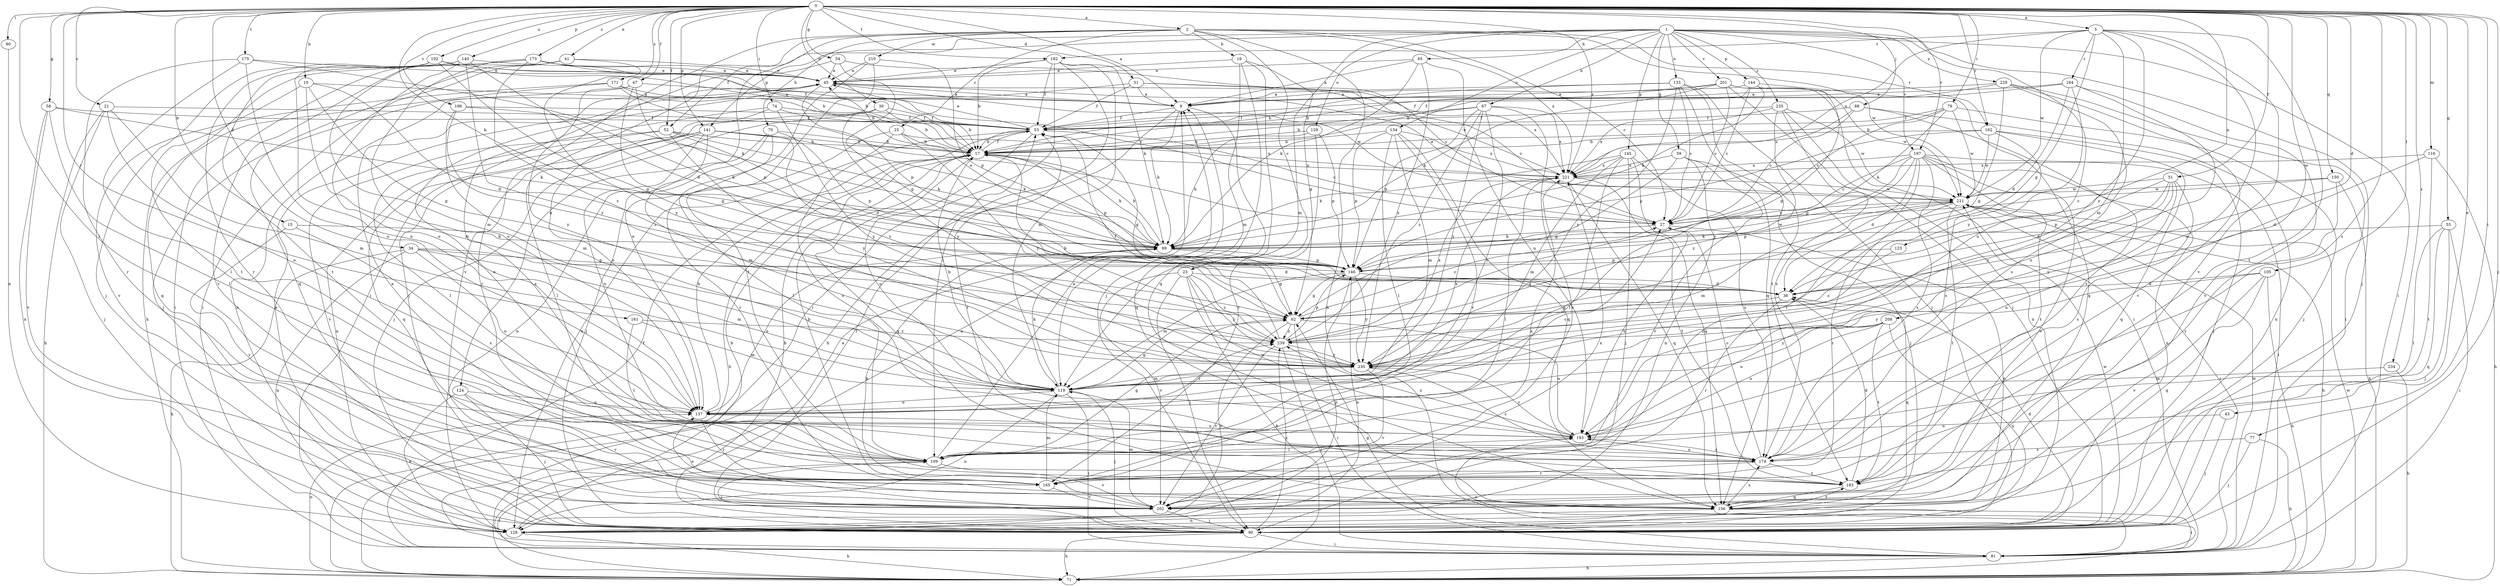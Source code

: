 strict digraph  {
0;
1;
2;
5;
9;
10;
15;
16;
17;
21;
23;
25;
27;
30;
31;
34;
36;
41;
43;
45;
47;
51;
52;
53;
54;
55;
58;
59;
62;
65;
67;
70;
71;
74;
77;
79;
80;
81;
88;
90;
99;
105;
109;
116;
119;
123;
124;
128;
129;
133;
134;
137;
140;
141;
144;
145;
146;
150;
156;
161;
162;
164;
165;
171;
173;
174;
175;
182;
183;
192;
193;
196;
197;
201;
202;
208;
210;
211;
221;
228;
230;
234;
235;
239;
0 -> 2  [label=a];
0 -> 5  [label=a];
0 -> 9  [label=a];
0 -> 10  [label=b];
0 -> 15  [label=b];
0 -> 21  [label=c];
0 -> 30  [label=d];
0 -> 31  [label=d];
0 -> 34  [label=d];
0 -> 36  [label=d];
0 -> 41  [label=e];
0 -> 43  [label=e];
0 -> 47  [label=f];
0 -> 51  [label=f];
0 -> 52  [label=f];
0 -> 54  [label=g];
0 -> 55  [label=g];
0 -> 58  [label=g];
0 -> 74  [label=i];
0 -> 77  [label=i];
0 -> 79  [label=i];
0 -> 80  [label=i];
0 -> 88  [label=j];
0 -> 90  [label=j];
0 -> 99  [label=k];
0 -> 105  [label=l];
0 -> 109  [label=l];
0 -> 116  [label=m];
0 -> 123  [label=n];
0 -> 140  [label=p];
0 -> 141  [label=p];
0 -> 150  [label=q];
0 -> 161  [label=r];
0 -> 162  [label=r];
0 -> 171  [label=s];
0 -> 173  [label=s];
0 -> 174  [label=s];
0 -> 175  [label=t];
0 -> 182  [label=t];
0 -> 192  [label=u];
0 -> 196  [label=v];
0 -> 197  [label=v];
0 -> 208  [label=w];
0 -> 221  [label=x];
0 -> 234  [label=z];
1 -> 52  [label=f];
1 -> 59  [label=g];
1 -> 65  [label=h];
1 -> 67  [label=h];
1 -> 81  [label=i];
1 -> 90  [label=j];
1 -> 119  [label=m];
1 -> 129  [label=o];
1 -> 133  [label=o];
1 -> 134  [label=o];
1 -> 141  [label=p];
1 -> 144  [label=p];
1 -> 145  [label=p];
1 -> 193  [label=u];
1 -> 197  [label=v];
1 -> 201  [label=v];
1 -> 228  [label=y];
1 -> 235  [label=z];
2 -> 16  [label=b];
2 -> 23  [label=c];
2 -> 25  [label=c];
2 -> 27  [label=c];
2 -> 70  [label=h];
2 -> 71  [label=h];
2 -> 81  [label=i];
2 -> 124  [label=n];
2 -> 162  [label=r];
2 -> 202  [label=v];
2 -> 210  [label=w];
2 -> 211  [label=w];
2 -> 221  [label=x];
5 -> 62  [label=g];
5 -> 119  [label=m];
5 -> 164  [label=r];
5 -> 182  [label=t];
5 -> 183  [label=t];
5 -> 193  [label=u];
5 -> 202  [label=v];
5 -> 211  [label=w];
5 -> 221  [label=x];
5 -> 230  [label=y];
9 -> 53  [label=f];
9 -> 71  [label=h];
9 -> 99  [label=k];
9 -> 156  [label=q];
10 -> 9  [label=a];
10 -> 36  [label=d];
10 -> 62  [label=g];
10 -> 109  [label=l];
10 -> 119  [label=m];
15 -> 99  [label=k];
15 -> 165  [label=r];
15 -> 174  [label=s];
16 -> 45  [label=e];
16 -> 62  [label=g];
16 -> 90  [label=j];
16 -> 119  [label=m];
16 -> 156  [label=q];
17 -> 53  [label=f];
17 -> 71  [label=h];
17 -> 99  [label=k];
17 -> 146  [label=p];
17 -> 156  [label=q];
17 -> 221  [label=x];
21 -> 53  [label=f];
21 -> 71  [label=h];
21 -> 90  [label=j];
21 -> 119  [label=m];
21 -> 137  [label=o];
23 -> 36  [label=d];
23 -> 71  [label=h];
23 -> 90  [label=j];
23 -> 193  [label=u];
23 -> 202  [label=v];
23 -> 230  [label=y];
23 -> 239  [label=z];
25 -> 17  [label=b];
25 -> 165  [label=r];
25 -> 174  [label=s];
25 -> 221  [label=x];
25 -> 230  [label=y];
27 -> 99  [label=k];
27 -> 128  [label=n];
27 -> 193  [label=u];
30 -> 17  [label=b];
30 -> 53  [label=f];
30 -> 90  [label=j];
30 -> 230  [label=y];
31 -> 9  [label=a];
31 -> 27  [label=c];
31 -> 53  [label=f];
31 -> 165  [label=r];
31 -> 221  [label=x];
34 -> 36  [label=d];
34 -> 71  [label=h];
34 -> 119  [label=m];
34 -> 128  [label=n];
34 -> 137  [label=o];
34 -> 146  [label=p];
36 -> 62  [label=g];
36 -> 156  [label=q];
36 -> 165  [label=r];
41 -> 45  [label=e];
41 -> 81  [label=i];
41 -> 156  [label=q];
41 -> 202  [label=v];
41 -> 230  [label=y];
43 -> 90  [label=j];
43 -> 193  [label=u];
45 -> 9  [label=a];
45 -> 128  [label=n];
45 -> 146  [label=p];
45 -> 211  [label=w];
47 -> 9  [label=a];
47 -> 62  [label=g];
47 -> 90  [label=j];
47 -> 146  [label=p];
47 -> 230  [label=y];
51 -> 36  [label=d];
51 -> 146  [label=p];
51 -> 174  [label=s];
51 -> 193  [label=u];
51 -> 211  [label=w];
51 -> 230  [label=y];
51 -> 239  [label=z];
52 -> 17  [label=b];
52 -> 36  [label=d];
52 -> 99  [label=k];
52 -> 109  [label=l];
52 -> 202  [label=v];
52 -> 230  [label=y];
53 -> 17  [label=b];
53 -> 27  [label=c];
53 -> 45  [label=e];
53 -> 62  [label=g];
53 -> 128  [label=n];
53 -> 193  [label=u];
54 -> 27  [label=c];
54 -> 45  [label=e];
54 -> 62  [label=g];
54 -> 90  [label=j];
55 -> 81  [label=i];
55 -> 90  [label=j];
55 -> 99  [label=k];
55 -> 109  [label=l];
55 -> 156  [label=q];
58 -> 53  [label=f];
58 -> 99  [label=k];
58 -> 109  [label=l];
58 -> 128  [label=n];
58 -> 202  [label=v];
59 -> 62  [label=g];
59 -> 90  [label=j];
59 -> 128  [label=n];
59 -> 202  [label=v];
59 -> 221  [label=x];
62 -> 27  [label=c];
62 -> 81  [label=i];
62 -> 128  [label=n];
62 -> 193  [label=u];
62 -> 239  [label=z];
65 -> 9  [label=a];
65 -> 45  [label=e];
65 -> 99  [label=k];
65 -> 193  [label=u];
65 -> 230  [label=y];
67 -> 17  [label=b];
67 -> 53  [label=f];
67 -> 137  [label=o];
67 -> 146  [label=p];
67 -> 202  [label=v];
67 -> 221  [label=x];
67 -> 230  [label=y];
67 -> 239  [label=z];
70 -> 17  [label=b];
70 -> 90  [label=j];
70 -> 109  [label=l];
70 -> 128  [label=n];
70 -> 146  [label=p];
71 -> 9  [label=a];
71 -> 109  [label=l];
71 -> 137  [label=o];
71 -> 211  [label=w];
74 -> 17  [label=b];
74 -> 53  [label=f];
74 -> 137  [label=o];
74 -> 174  [label=s];
74 -> 230  [label=y];
77 -> 71  [label=h];
77 -> 90  [label=j];
77 -> 174  [label=s];
79 -> 17  [label=b];
79 -> 27  [label=c];
79 -> 53  [label=f];
79 -> 90  [label=j];
79 -> 99  [label=k];
79 -> 211  [label=w];
80 -> 128  [label=n];
81 -> 9  [label=a];
81 -> 53  [label=f];
81 -> 62  [label=g];
81 -> 71  [label=h];
81 -> 193  [label=u];
81 -> 211  [label=w];
88 -> 27  [label=c];
88 -> 53  [label=f];
88 -> 128  [label=n];
88 -> 174  [label=s];
88 -> 221  [label=x];
90 -> 17  [label=b];
90 -> 36  [label=d];
90 -> 45  [label=e];
90 -> 53  [label=f];
90 -> 71  [label=h];
90 -> 81  [label=i];
90 -> 211  [label=w];
90 -> 239  [label=z];
99 -> 17  [label=b];
99 -> 45  [label=e];
99 -> 62  [label=g];
99 -> 137  [label=o];
99 -> 146  [label=p];
99 -> 211  [label=w];
105 -> 36  [label=d];
105 -> 71  [label=h];
105 -> 156  [label=q];
105 -> 202  [label=v];
105 -> 230  [label=y];
109 -> 9  [label=a];
109 -> 62  [label=g];
109 -> 90  [label=j];
109 -> 202  [label=v];
116 -> 36  [label=d];
116 -> 71  [label=h];
116 -> 183  [label=t];
116 -> 221  [label=x];
119 -> 17  [label=b];
119 -> 62  [label=g];
119 -> 81  [label=i];
119 -> 90  [label=j];
119 -> 99  [label=k];
119 -> 128  [label=n];
119 -> 137  [label=o];
119 -> 221  [label=x];
123 -> 146  [label=p];
123 -> 239  [label=z];
124 -> 90  [label=j];
124 -> 128  [label=n];
124 -> 137  [label=o];
124 -> 202  [label=v];
128 -> 17  [label=b];
128 -> 71  [label=h];
128 -> 146  [label=p];
129 -> 17  [label=b];
129 -> 99  [label=k];
129 -> 146  [label=p];
129 -> 165  [label=r];
133 -> 9  [label=a];
133 -> 17  [label=b];
133 -> 27  [label=c];
133 -> 90  [label=j];
133 -> 156  [label=q];
133 -> 183  [label=t];
133 -> 230  [label=y];
134 -> 17  [label=b];
134 -> 109  [label=l];
134 -> 119  [label=m];
134 -> 146  [label=p];
134 -> 156  [label=q];
134 -> 165  [label=r];
134 -> 221  [label=x];
137 -> 17  [label=b];
137 -> 27  [label=c];
137 -> 165  [label=r];
137 -> 193  [label=u];
137 -> 239  [label=z];
140 -> 36  [label=d];
140 -> 45  [label=e];
140 -> 137  [label=o];
140 -> 165  [label=r];
140 -> 183  [label=t];
140 -> 230  [label=y];
141 -> 17  [label=b];
141 -> 99  [label=k];
141 -> 109  [label=l];
141 -> 119  [label=m];
141 -> 128  [label=n];
141 -> 156  [label=q];
141 -> 193  [label=u];
141 -> 239  [label=z];
144 -> 9  [label=a];
144 -> 27  [label=c];
144 -> 53  [label=f];
144 -> 62  [label=g];
144 -> 99  [label=k];
144 -> 156  [label=q];
145 -> 90  [label=j];
145 -> 99  [label=k];
145 -> 109  [label=l];
145 -> 119  [label=m];
145 -> 156  [label=q];
145 -> 174  [label=s];
145 -> 221  [label=x];
146 -> 36  [label=d];
146 -> 62  [label=g];
146 -> 119  [label=m];
146 -> 128  [label=n];
146 -> 230  [label=y];
150 -> 27  [label=c];
150 -> 71  [label=h];
150 -> 165  [label=r];
150 -> 211  [label=w];
156 -> 81  [label=i];
156 -> 128  [label=n];
156 -> 174  [label=s];
156 -> 183  [label=t];
161 -> 109  [label=l];
161 -> 119  [label=m];
161 -> 239  [label=z];
162 -> 17  [label=b];
162 -> 90  [label=j];
162 -> 146  [label=p];
162 -> 156  [label=q];
162 -> 174  [label=s];
162 -> 211  [label=w];
164 -> 9  [label=a];
164 -> 17  [label=b];
164 -> 36  [label=d];
164 -> 193  [label=u];
164 -> 202  [label=v];
164 -> 230  [label=y];
165 -> 17  [label=b];
165 -> 45  [label=e];
165 -> 119  [label=m];
165 -> 202  [label=v];
165 -> 221  [label=x];
171 -> 9  [label=a];
171 -> 17  [label=b];
171 -> 27  [label=c];
171 -> 156  [label=q];
171 -> 202  [label=v];
173 -> 17  [label=b];
173 -> 27  [label=c];
173 -> 45  [label=e];
173 -> 71  [label=h];
173 -> 81  [label=i];
173 -> 137  [label=o];
173 -> 239  [label=z];
174 -> 27  [label=c];
174 -> 45  [label=e];
174 -> 165  [label=r];
174 -> 183  [label=t];
174 -> 193  [label=u];
175 -> 45  [label=e];
175 -> 99  [label=k];
175 -> 137  [label=o];
175 -> 165  [label=r];
175 -> 183  [label=t];
182 -> 17  [label=b];
182 -> 45  [label=e];
182 -> 53  [label=f];
182 -> 81  [label=i];
182 -> 99  [label=k];
182 -> 109  [label=l];
182 -> 119  [label=m];
183 -> 36  [label=d];
183 -> 53  [label=f];
183 -> 156  [label=q];
192 -> 17  [label=b];
192 -> 45  [label=e];
192 -> 53  [label=f];
192 -> 62  [label=g];
192 -> 90  [label=j];
192 -> 119  [label=m];
192 -> 137  [label=o];
193 -> 109  [label=l];
193 -> 174  [label=s];
193 -> 230  [label=y];
193 -> 239  [label=z];
196 -> 53  [label=f];
196 -> 99  [label=k];
196 -> 119  [label=m];
196 -> 239  [label=z];
197 -> 27  [label=c];
197 -> 36  [label=d];
197 -> 81  [label=i];
197 -> 109  [label=l];
197 -> 128  [label=n];
197 -> 146  [label=p];
197 -> 174  [label=s];
197 -> 183  [label=t];
197 -> 202  [label=v];
197 -> 221  [label=x];
197 -> 239  [label=z];
201 -> 9  [label=a];
201 -> 17  [label=b];
201 -> 27  [label=c];
201 -> 81  [label=i];
201 -> 90  [label=j];
201 -> 99  [label=k];
201 -> 211  [label=w];
202 -> 90  [label=j];
202 -> 99  [label=k];
202 -> 119  [label=m];
202 -> 137  [label=o];
202 -> 221  [label=x];
208 -> 128  [label=n];
208 -> 137  [label=o];
208 -> 183  [label=t];
208 -> 193  [label=u];
208 -> 230  [label=y];
208 -> 239  [label=z];
210 -> 45  [label=e];
210 -> 137  [label=o];
210 -> 146  [label=p];
210 -> 183  [label=t];
211 -> 27  [label=c];
211 -> 45  [label=e];
211 -> 71  [label=h];
211 -> 81  [label=i];
211 -> 119  [label=m];
211 -> 146  [label=p];
211 -> 165  [label=r];
211 -> 183  [label=t];
221 -> 45  [label=e];
221 -> 109  [label=l];
221 -> 156  [label=q];
221 -> 183  [label=t];
221 -> 211  [label=w];
228 -> 9  [label=a];
228 -> 53  [label=f];
228 -> 62  [label=g];
228 -> 81  [label=i];
228 -> 174  [label=s];
228 -> 202  [label=v];
230 -> 119  [label=m];
230 -> 174  [label=s];
230 -> 202  [label=v];
234 -> 71  [label=h];
234 -> 119  [label=m];
235 -> 53  [label=f];
235 -> 128  [label=n];
235 -> 174  [label=s];
235 -> 211  [label=w];
235 -> 221  [label=x];
235 -> 230  [label=y];
239 -> 17  [label=b];
239 -> 53  [label=f];
239 -> 81  [label=i];
239 -> 146  [label=p];
239 -> 202  [label=v];
239 -> 221  [label=x];
239 -> 230  [label=y];
}

